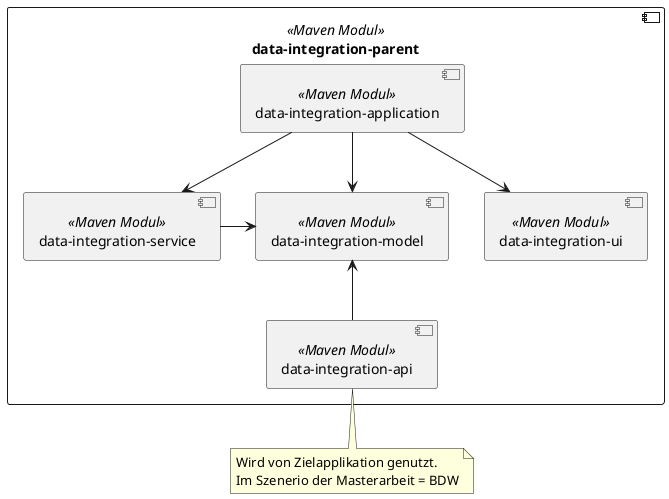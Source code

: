 @startuml

component "data-integration-parent" <<Maven Modul>> {

    component "data-integration-api" as api <<Maven Modul>>
    component "data-integration-application" as application <<Maven Modul>>
    component "data-integration-model" as model <<Maven Modul>>
    component "data-integration-service" as service <<Maven Modul>>
    component "data-integration-ui" as ui <<Maven Modul>>

}

model <-- api
service -> model

application --> model
application --> service
application --> ui

note bottom of api
Wird von Zielapplikation genutzt.
Im Szenerio der Masterarbeit = BDW
end note

@enduml
